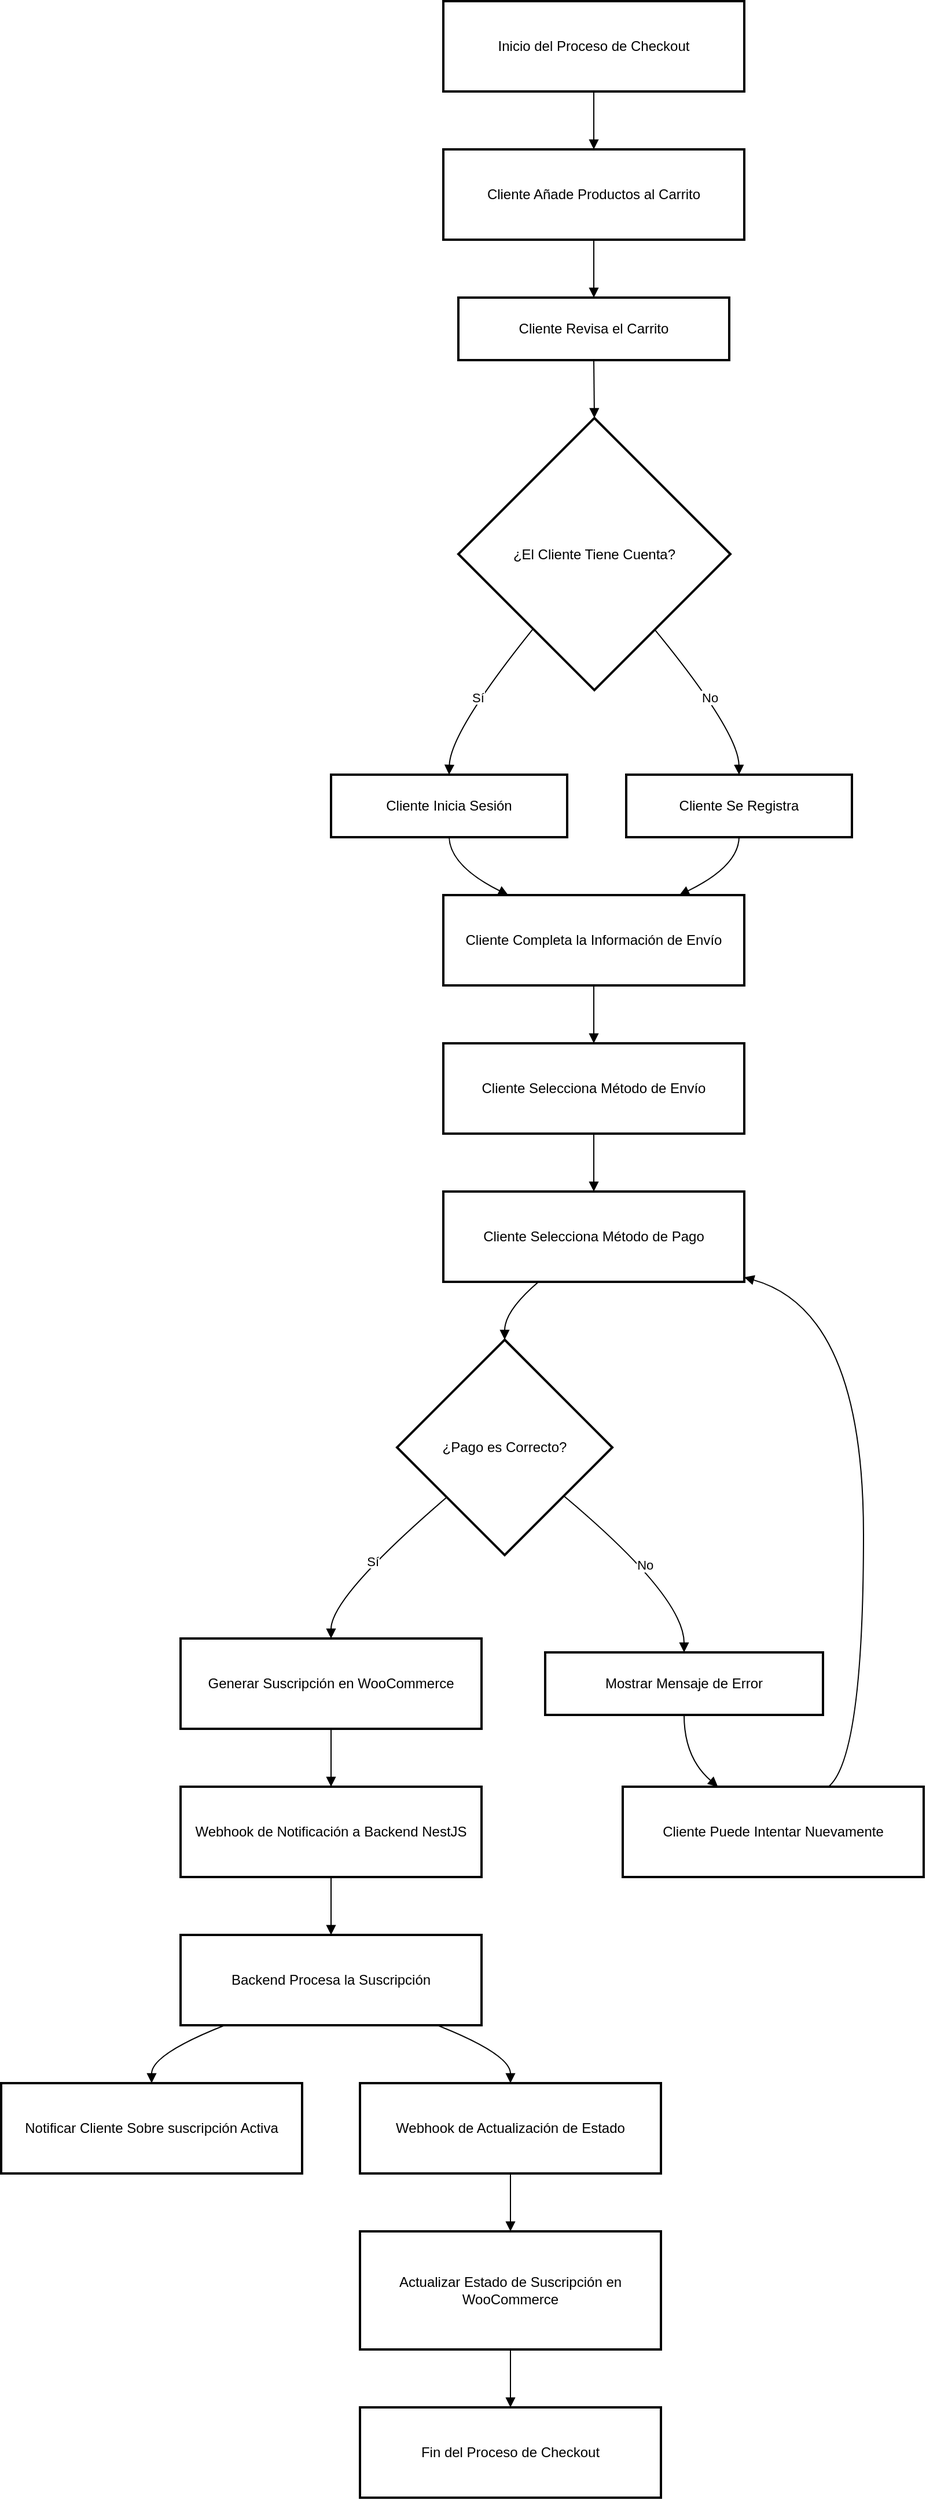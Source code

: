 <mxfile version="27.0.5">
  <diagram name="Página-1" id="MWSDEjWA8uJwiSsbCQgt">
    <mxGraphModel>
      <root>
        <mxCell id="0" />
        <mxCell id="1" parent="0" />
        <mxCell id="2" value="Inicio del Proceso de Checkout" style="whiteSpace=wrap;strokeWidth=2;" vertex="1" parent="1">
          <mxGeometry x="390" y="8" width="260" height="78" as="geometry" />
        </mxCell>
        <mxCell id="3" value="Cliente Añade Productos al Carrito" style="whiteSpace=wrap;strokeWidth=2;" vertex="1" parent="1">
          <mxGeometry x="390" y="136" width="260" height="78" as="geometry" />
        </mxCell>
        <mxCell id="4" value="Cliente Revisa el Carrito" style="whiteSpace=wrap;strokeWidth=2;" vertex="1" parent="1">
          <mxGeometry x="403" y="264" width="234" height="54" as="geometry" />
        </mxCell>
        <mxCell id="5" value="¿El Cliente Tiene Cuenta?" style="rhombus;strokeWidth=2;whiteSpace=wrap;" vertex="1" parent="1">
          <mxGeometry x="403" y="368" width="235" height="235" as="geometry" />
        </mxCell>
        <mxCell id="6" value="Cliente Inicia Sesión" style="whiteSpace=wrap;strokeWidth=2;" vertex="1" parent="1">
          <mxGeometry x="293" y="676" width="204" height="54" as="geometry" />
        </mxCell>
        <mxCell id="7" value="Cliente Se Registra" style="whiteSpace=wrap;strokeWidth=2;" vertex="1" parent="1">
          <mxGeometry x="548" y="676" width="195" height="54" as="geometry" />
        </mxCell>
        <mxCell id="8" value="Cliente Completa la Información de Envío" style="whiteSpace=wrap;strokeWidth=2;" vertex="1" parent="1">
          <mxGeometry x="390" y="780" width="260" height="78" as="geometry" />
        </mxCell>
        <mxCell id="9" value="Cliente Selecciona Método de Envío" style="whiteSpace=wrap;strokeWidth=2;" vertex="1" parent="1">
          <mxGeometry x="390" y="908" width="260" height="78" as="geometry" />
        </mxCell>
        <mxCell id="10" value="Cliente Selecciona Método de Pago" style="whiteSpace=wrap;strokeWidth=2;" vertex="1" parent="1">
          <mxGeometry x="390" y="1036" width="260" height="78" as="geometry" />
        </mxCell>
        <mxCell id="11" value="¿Pago es Correcto?" style="rhombus;strokeWidth=2;whiteSpace=wrap;" vertex="1" parent="1">
          <mxGeometry x="350" y="1164" width="186" height="186" as="geometry" />
        </mxCell>
        <mxCell id="12" value="Generar Suscripción en WooCommerce" style="whiteSpace=wrap;strokeWidth=2;" vertex="1" parent="1">
          <mxGeometry x="163" y="1422" width="260" height="78" as="geometry" />
        </mxCell>
        <mxCell id="13" value="Mostrar Mensaje de Error" style="whiteSpace=wrap;strokeWidth=2;" vertex="1" parent="1">
          <mxGeometry x="478" y="1434" width="240" height="54" as="geometry" />
        </mxCell>
        <mxCell id="14" value="Webhook de Notificación a Backend NestJS" style="whiteSpace=wrap;strokeWidth=2;" vertex="1" parent="1">
          <mxGeometry x="163" y="1550" width="260" height="78" as="geometry" />
        </mxCell>
        <mxCell id="15" value="Backend Procesa la Suscripción" style="whiteSpace=wrap;strokeWidth=2;" vertex="1" parent="1">
          <mxGeometry x="163" y="1678" width="260" height="78" as="geometry" />
        </mxCell>
        <mxCell id="16" value="Notificar Cliente Sobre suscripción Activa" style="whiteSpace=wrap;strokeWidth=2;" vertex="1" parent="1">
          <mxGeometry x="8" y="1806" width="260" height="78" as="geometry" />
        </mxCell>
        <mxCell id="17" value="Cliente Puede Intentar Nuevamente" style="whiteSpace=wrap;strokeWidth=2;" vertex="1" parent="1">
          <mxGeometry x="545" y="1550" width="260" height="78" as="geometry" />
        </mxCell>
        <mxCell id="18" value="Webhook de Actualización de Estado" style="whiteSpace=wrap;strokeWidth=2;" vertex="1" parent="1">
          <mxGeometry x="318" y="1806" width="260" height="78" as="geometry" />
        </mxCell>
        <mxCell id="19" value="Actualizar Estado de Suscripción en WooCommerce" style="whiteSpace=wrap;strokeWidth=2;" vertex="1" parent="1">
          <mxGeometry x="318" y="1934" width="260" height="102" as="geometry" />
        </mxCell>
        <mxCell id="20" value="Fin del Proceso de Checkout" style="whiteSpace=wrap;strokeWidth=2;" vertex="1" parent="1">
          <mxGeometry x="318" y="2086" width="260" height="78" as="geometry" />
        </mxCell>
        <mxCell id="21" value="" style="curved=1;startArrow=none;endArrow=block;exitX=0.5;exitY=1;entryX=0.5;entryY=0;" edge="1" parent="1" source="2" target="3">
          <mxGeometry relative="1" as="geometry">
            <Array as="points" />
          </mxGeometry>
        </mxCell>
        <mxCell id="22" value="" style="curved=1;startArrow=none;endArrow=block;exitX=0.5;exitY=1;entryX=0.5;entryY=0;" edge="1" parent="1" source="3" target="4">
          <mxGeometry relative="1" as="geometry">
            <Array as="points" />
          </mxGeometry>
        </mxCell>
        <mxCell id="23" value="" style="curved=1;startArrow=none;endArrow=block;exitX=0.5;exitY=1;entryX=0.5;entryY=0;" edge="1" parent="1" source="4" target="5">
          <mxGeometry relative="1" as="geometry">
            <Array as="points" />
          </mxGeometry>
        </mxCell>
        <mxCell id="24" value="Sí" style="curved=1;startArrow=none;endArrow=block;exitX=0.09;exitY=1;entryX=0.5;entryY=-0.01;" edge="1" parent="1" source="5" target="6">
          <mxGeometry relative="1" as="geometry">
            <Array as="points">
              <mxPoint x="396" y="639" />
            </Array>
          </mxGeometry>
        </mxCell>
        <mxCell id="25" value="No" style="curved=1;startArrow=none;endArrow=block;exitX=0.9;exitY=1;entryX=0.5;entryY=-0.01;" edge="1" parent="1" source="5" target="7">
          <mxGeometry relative="1" as="geometry">
            <Array as="points">
              <mxPoint x="645" y="639" />
            </Array>
          </mxGeometry>
        </mxCell>
        <mxCell id="26" value="" style="curved=1;startArrow=none;endArrow=block;exitX=0.5;exitY=0.99;entryX=0.21;entryY=-0.01;" edge="1" parent="1" source="6" target="8">
          <mxGeometry relative="1" as="geometry">
            <Array as="points">
              <mxPoint x="396" y="755" />
            </Array>
          </mxGeometry>
        </mxCell>
        <mxCell id="27" value="" style="curved=1;startArrow=none;endArrow=block;exitX=0.5;exitY=0.99;entryX=0.79;entryY=-0.01;" edge="1" parent="1" source="7" target="8">
          <mxGeometry relative="1" as="geometry">
            <Array as="points">
              <mxPoint x="645" y="755" />
            </Array>
          </mxGeometry>
        </mxCell>
        <mxCell id="28" value="" style="curved=1;startArrow=none;endArrow=block;exitX=0.5;exitY=0.99;entryX=0.5;entryY=-0.01;" edge="1" parent="1" source="8" target="9">
          <mxGeometry relative="1" as="geometry">
            <Array as="points" />
          </mxGeometry>
        </mxCell>
        <mxCell id="29" value="" style="curved=1;startArrow=none;endArrow=block;exitX=0.5;exitY=0.99;entryX=0.5;entryY=-0.01;" edge="1" parent="1" source="9" target="10">
          <mxGeometry relative="1" as="geometry">
            <Array as="points" />
          </mxGeometry>
        </mxCell>
        <mxCell id="30" value="" style="curved=1;startArrow=none;endArrow=block;exitX=0.32;exitY=0.99;entryX=0.5;entryY=0;" edge="1" parent="1" source="10" target="11">
          <mxGeometry relative="1" as="geometry">
            <Array as="points">
              <mxPoint x="443" y="1139" />
            </Array>
          </mxGeometry>
        </mxCell>
        <mxCell id="31" value="Sí" style="curved=1;startArrow=none;endArrow=block;exitX=0;exitY=0.93;entryX=0.5;entryY=0.01;" edge="1" parent="1" source="11" target="12">
          <mxGeometry relative="1" as="geometry">
            <Array as="points">
              <mxPoint x="293" y="1386" />
            </Array>
          </mxGeometry>
        </mxCell>
        <mxCell id="32" value="No" style="curved=1;startArrow=none;endArrow=block;exitX=1;exitY=0.91;entryX=0.5;entryY=0.01;" edge="1" parent="1" source="11" target="13">
          <mxGeometry relative="1" as="geometry">
            <Array as="points">
              <mxPoint x="598" y="1386" />
            </Array>
          </mxGeometry>
        </mxCell>
        <mxCell id="33" value="" style="curved=1;startArrow=none;endArrow=block;exitX=0.5;exitY=1.01;entryX=0.5;entryY=0.01;" edge="1" parent="1" source="12" target="14">
          <mxGeometry relative="1" as="geometry">
            <Array as="points" />
          </mxGeometry>
        </mxCell>
        <mxCell id="34" value="" style="curved=1;startArrow=none;endArrow=block;exitX=0.5;exitY=1.01;entryX=0.5;entryY=0.01;" edge="1" parent="1" source="14" target="15">
          <mxGeometry relative="1" as="geometry">
            <Array as="points" />
          </mxGeometry>
        </mxCell>
        <mxCell id="35" value="" style="curved=1;startArrow=none;endArrow=block;exitX=0.14;exitY=1.01;entryX=0.5;entryY=0.01;" edge="1" parent="1" source="15" target="16">
          <mxGeometry relative="1" as="geometry">
            <Array as="points">
              <mxPoint x="138" y="1781" />
            </Array>
          </mxGeometry>
        </mxCell>
        <mxCell id="36" value="" style="curved=1;startArrow=none;endArrow=block;exitX=0.5;exitY=1.01;entryX=0.32;entryY=0.01;" edge="1" parent="1" source="13" target="17">
          <mxGeometry relative="1" as="geometry">
            <Array as="points">
              <mxPoint x="598" y="1525" />
            </Array>
          </mxGeometry>
        </mxCell>
        <mxCell id="37" value="" style="curved=1;startArrow=none;endArrow=block;exitX=0.68;exitY=0.01;entryX=1;entryY=0.95;" edge="1" parent="1" source="17" target="10">
          <mxGeometry relative="1" as="geometry">
            <Array as="points">
              <mxPoint x="753" y="1525" />
              <mxPoint x="753" y="1139" />
            </Array>
          </mxGeometry>
        </mxCell>
        <mxCell id="38" value="" style="curved=1;startArrow=none;endArrow=block;exitX=0.86;exitY=1.01;entryX=0.5;entryY=0.01;" edge="1" parent="1" source="15" target="18">
          <mxGeometry relative="1" as="geometry">
            <Array as="points">
              <mxPoint x="448" y="1781" />
            </Array>
          </mxGeometry>
        </mxCell>
        <mxCell id="39" value="" style="curved=1;startArrow=none;endArrow=block;exitX=0.5;exitY=1.01;entryX=0.5;entryY=0;" edge="1" parent="1" source="18" target="19">
          <mxGeometry relative="1" as="geometry">
            <Array as="points" />
          </mxGeometry>
        </mxCell>
        <mxCell id="40" value="" style="curved=1;startArrow=none;endArrow=block;exitX=0.5;exitY=1;entryX=0.5;entryY=0.01;" edge="1" parent="1" source="19" target="20">
          <mxGeometry relative="1" as="geometry">
            <Array as="points" />
          </mxGeometry>
        </mxCell>
      </root>
    </mxGraphModel>
  </diagram>
</mxfile>
